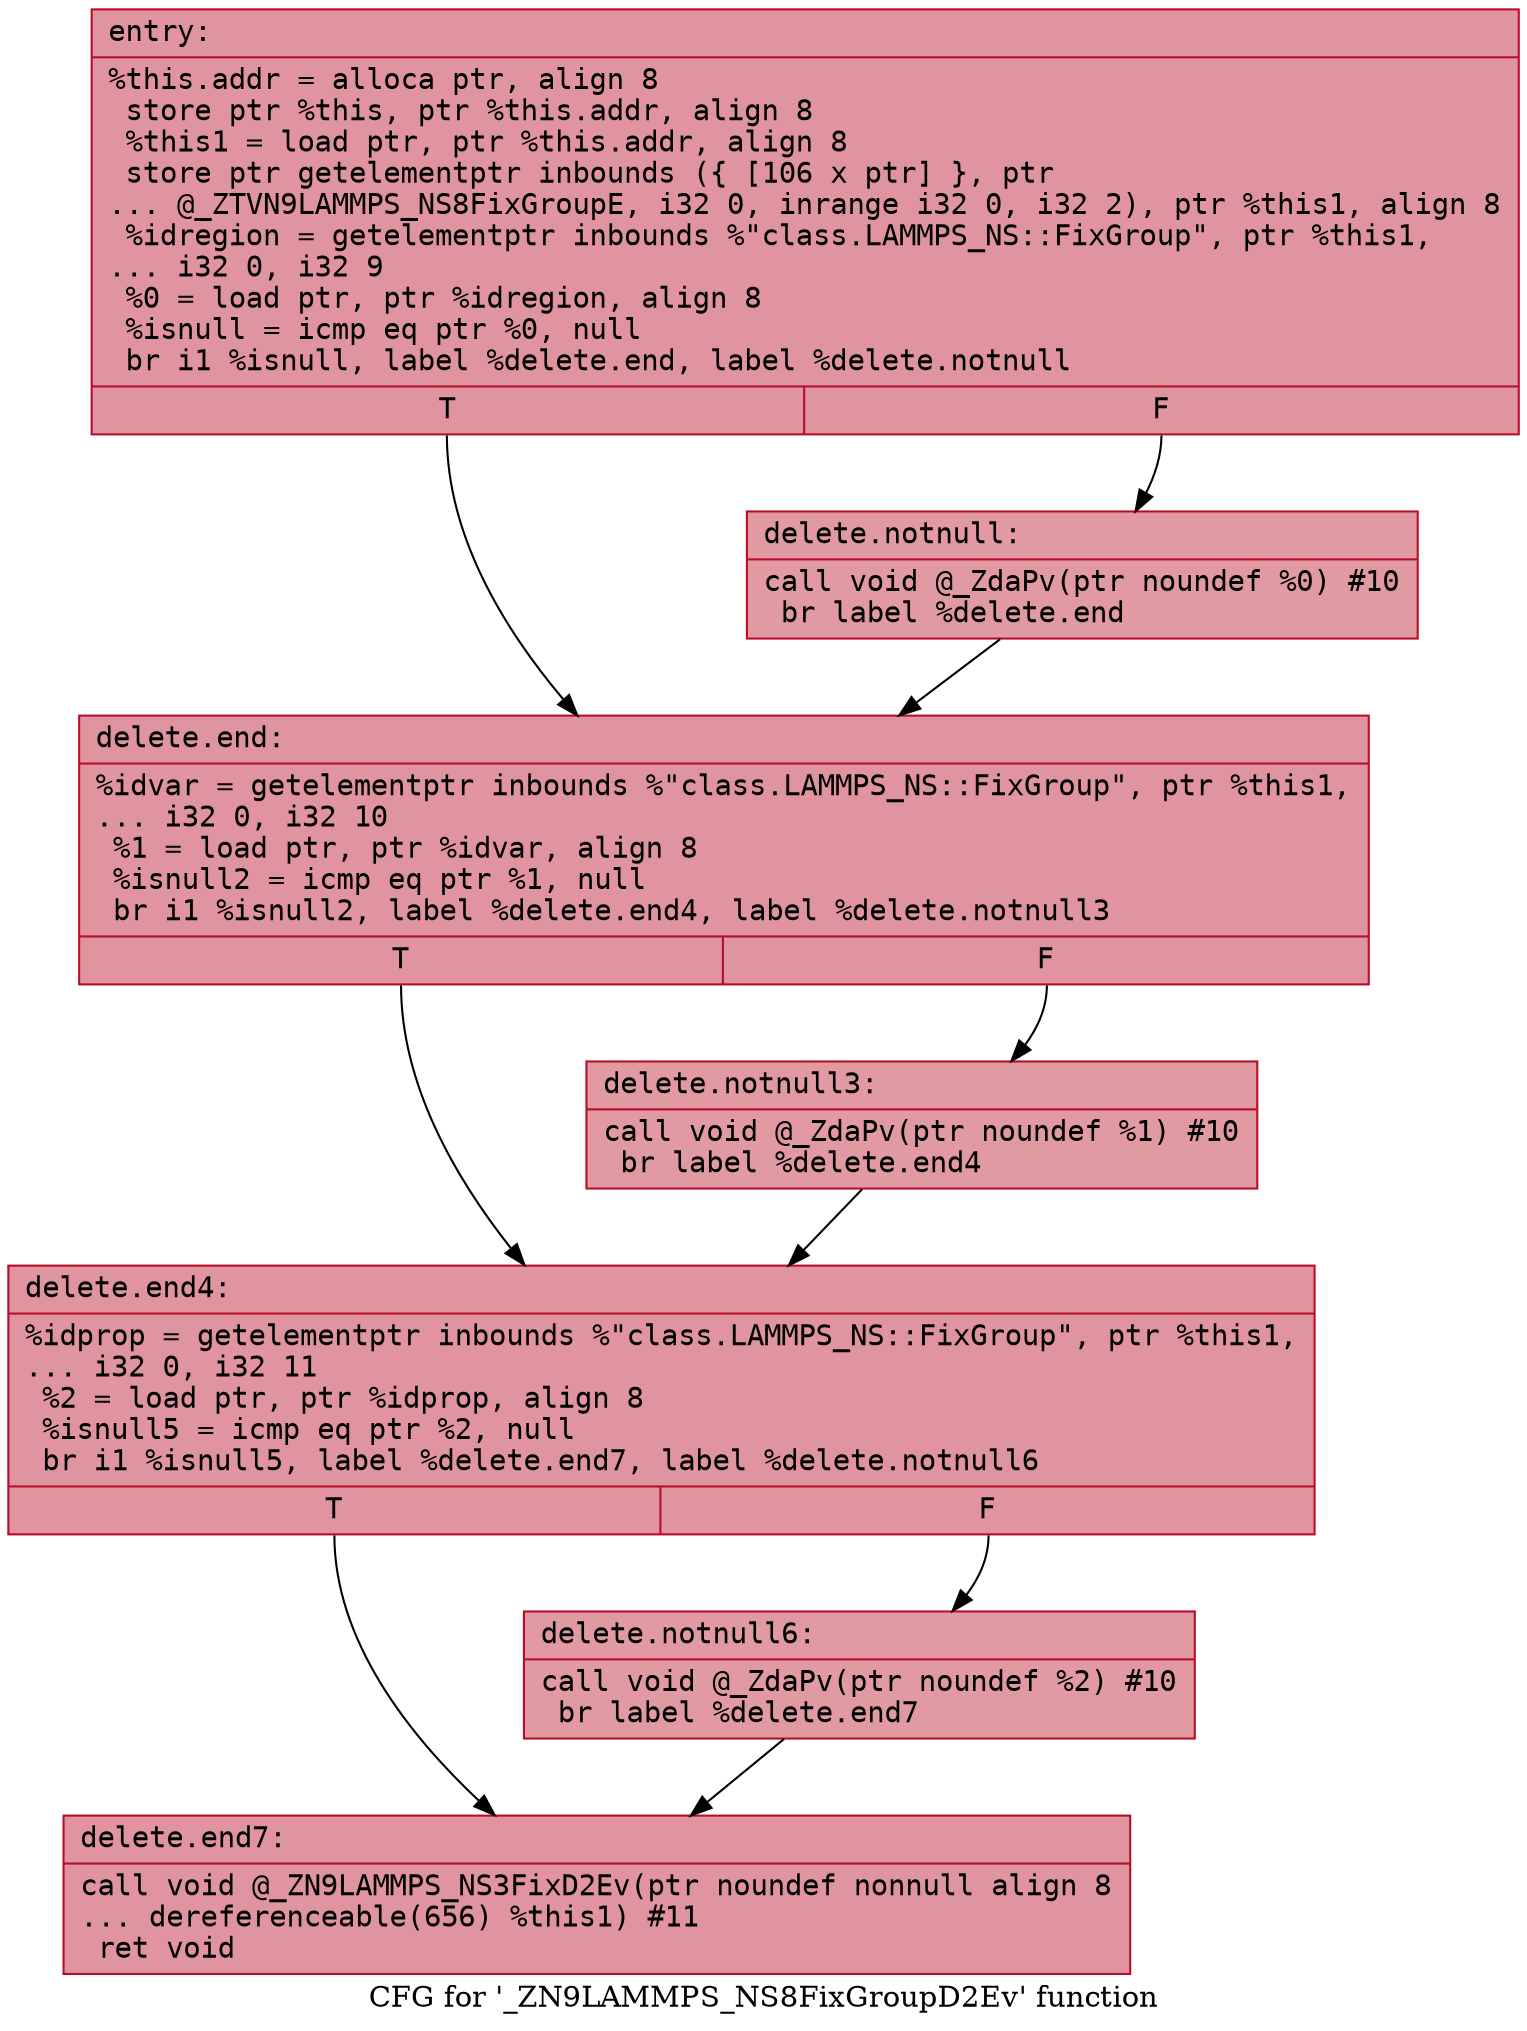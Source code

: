 digraph "CFG for '_ZN9LAMMPS_NS8FixGroupD2Ev' function" {
	label="CFG for '_ZN9LAMMPS_NS8FixGroupD2Ev' function";

	Node0x5558d3a9c620 [shape=record,color="#b70d28ff", style=filled, fillcolor="#b70d2870" fontname="Courier",label="{entry:\l|  %this.addr = alloca ptr, align 8\l  store ptr %this, ptr %this.addr, align 8\l  %this1 = load ptr, ptr %this.addr, align 8\l  store ptr getelementptr inbounds (\{ [106 x ptr] \}, ptr\l... @_ZTVN9LAMMPS_NS8FixGroupE, i32 0, inrange i32 0, i32 2), ptr %this1, align 8\l  %idregion = getelementptr inbounds %\"class.LAMMPS_NS::FixGroup\", ptr %this1,\l... i32 0, i32 9\l  %0 = load ptr, ptr %idregion, align 8\l  %isnull = icmp eq ptr %0, null\l  br i1 %isnull, label %delete.end, label %delete.notnull\l|{<s0>T|<s1>F}}"];
	Node0x5558d3a9c620:s0 -> Node0x5558d3a9ca00[tooltip="entry -> delete.end\nProbability 37.50%" ];
	Node0x5558d3a9c620:s1 -> Node0x5558d3a9ca50[tooltip="entry -> delete.notnull\nProbability 62.50%" ];
	Node0x5558d3a9ca50 [shape=record,color="#b70d28ff", style=filled, fillcolor="#bb1b2c70" fontname="Courier",label="{delete.notnull:\l|  call void @_ZdaPv(ptr noundef %0) #10\l  br label %delete.end\l}"];
	Node0x5558d3a9ca50 -> Node0x5558d3a9ca00[tooltip="delete.notnull -> delete.end\nProbability 100.00%" ];
	Node0x5558d3a9ca00 [shape=record,color="#b70d28ff", style=filled, fillcolor="#b70d2870" fontname="Courier",label="{delete.end:\l|  %idvar = getelementptr inbounds %\"class.LAMMPS_NS::FixGroup\", ptr %this1,\l... i32 0, i32 10\l  %1 = load ptr, ptr %idvar, align 8\l  %isnull2 = icmp eq ptr %1, null\l  br i1 %isnull2, label %delete.end4, label %delete.notnull3\l|{<s0>T|<s1>F}}"];
	Node0x5558d3a9ca00:s0 -> Node0x5558d3a9cea0[tooltip="delete.end -> delete.end4\nProbability 37.50%" ];
	Node0x5558d3a9ca00:s1 -> Node0x5558d3a9cf20[tooltip="delete.end -> delete.notnull3\nProbability 62.50%" ];
	Node0x5558d3a9cf20 [shape=record,color="#b70d28ff", style=filled, fillcolor="#bb1b2c70" fontname="Courier",label="{delete.notnull3:\l|  call void @_ZdaPv(ptr noundef %1) #10\l  br label %delete.end4\l}"];
	Node0x5558d3a9cf20 -> Node0x5558d3a9cea0[tooltip="delete.notnull3 -> delete.end4\nProbability 100.00%" ];
	Node0x5558d3a9cea0 [shape=record,color="#b70d28ff", style=filled, fillcolor="#b70d2870" fontname="Courier",label="{delete.end4:\l|  %idprop = getelementptr inbounds %\"class.LAMMPS_NS::FixGroup\", ptr %this1,\l... i32 0, i32 11\l  %2 = load ptr, ptr %idprop, align 8\l  %isnull5 = icmp eq ptr %2, null\l  br i1 %isnull5, label %delete.end7, label %delete.notnull6\l|{<s0>T|<s1>F}}"];
	Node0x5558d3a9cea0:s0 -> Node0x5558d3a9d540[tooltip="delete.end4 -> delete.end7\nProbability 37.50%" ];
	Node0x5558d3a9cea0:s1 -> Node0x5558d3a9d590[tooltip="delete.end4 -> delete.notnull6\nProbability 62.50%" ];
	Node0x5558d3a9d590 [shape=record,color="#b70d28ff", style=filled, fillcolor="#bb1b2c70" fontname="Courier",label="{delete.notnull6:\l|  call void @_ZdaPv(ptr noundef %2) #10\l  br label %delete.end7\l}"];
	Node0x5558d3a9d590 -> Node0x5558d3a9d540[tooltip="delete.notnull6 -> delete.end7\nProbability 100.00%" ];
	Node0x5558d3a9d540 [shape=record,color="#b70d28ff", style=filled, fillcolor="#b70d2870" fontname="Courier",label="{delete.end7:\l|  call void @_ZN9LAMMPS_NS3FixD2Ev(ptr noundef nonnull align 8\l... dereferenceable(656) %this1) #11\l  ret void\l}"];
}
